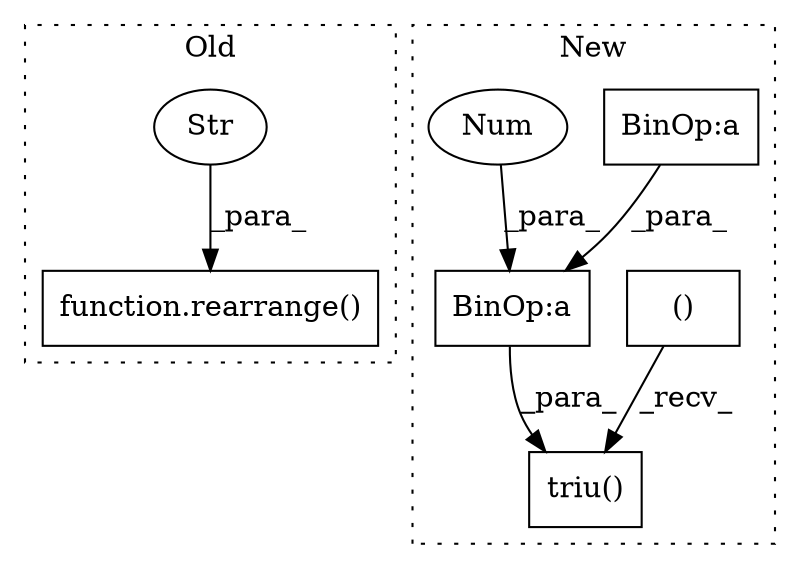 digraph G {
subgraph cluster0 {
1 [label="function.rearrange()" a="75" s="1917,1946" l="10,1" shape="box"];
6 [label="Str" a="66" s="1936" l="10" shape="ellipse"];
label = "Old";
style="dotted";
}
subgraph cluster1 {
2 [label="triu()" a="75" s="1698,1814" l="83,1" shape="box"];
3 [label="BinOp:a" a="82" s="1794" l="3" shape="box"];
4 [label="BinOp:a" a="82" s="1794" l="19" shape="box"];
5 [label="()" a="54" s="1722" l="14" shape="box"];
7 [label="Num" a="76" s="1813" l="1" shape="ellipse"];
label = "New";
style="dotted";
}
3 -> 4 [label="_para_"];
4 -> 2 [label="_para_"];
5 -> 2 [label="_recv_"];
6 -> 1 [label="_para_"];
7 -> 4 [label="_para_"];
}